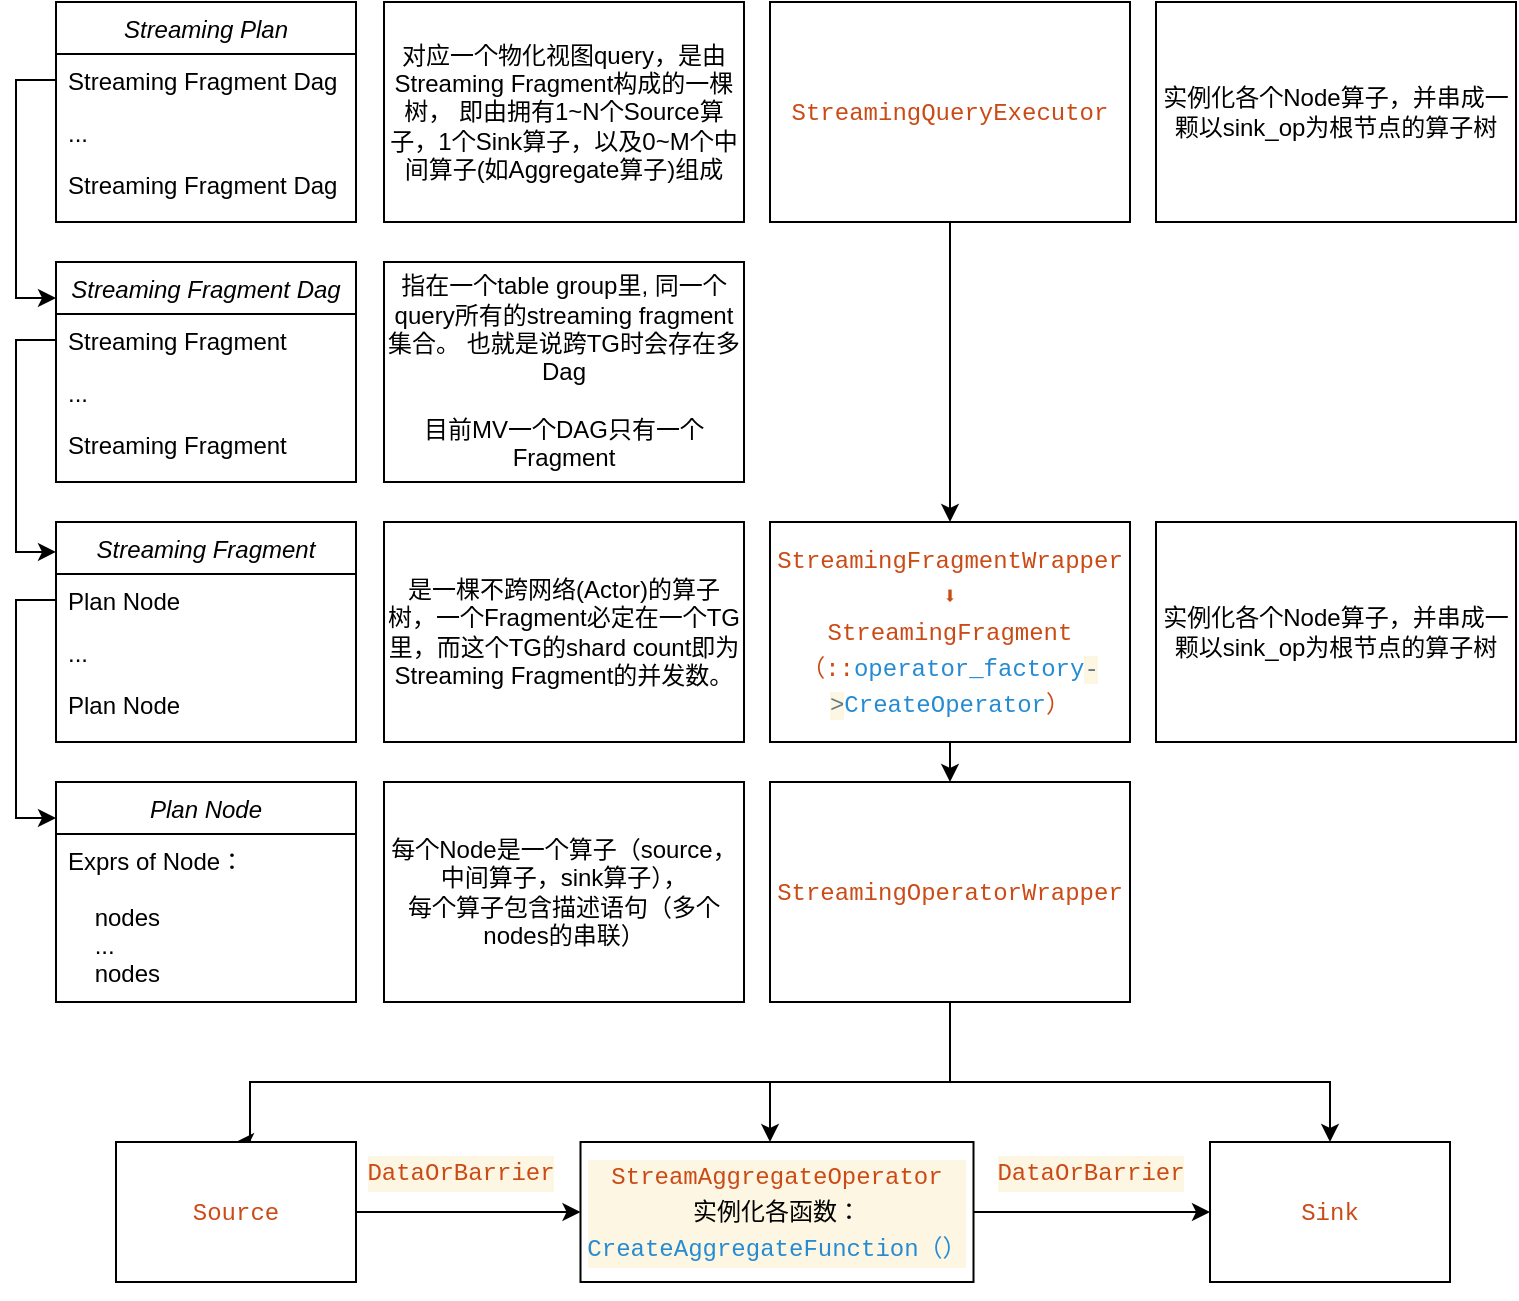 <mxfile version="20.0.4" type="github">
  <diagram id="C5RBs43oDa-KdzZeNtuy" name="Page-1">
    <mxGraphModel dx="1298" dy="834" grid="1" gridSize="10" guides="1" tooltips="1" connect="1" arrows="1" fold="1" page="1" pageScale="1" pageWidth="827" pageHeight="1169" math="0" shadow="0">
      <root>
        <mxCell id="WIyWlLk6GJQsqaUBKTNV-0" />
        <mxCell id="WIyWlLk6GJQsqaUBKTNV-1" parent="WIyWlLk6GJQsqaUBKTNV-0" />
        <mxCell id="zkfFHV4jXpPFQw0GAbJ--0" value="Streaming Plan" style="swimlane;fontStyle=2;align=center;verticalAlign=top;childLayout=stackLayout;horizontal=1;startSize=26;horizontalStack=0;resizeParent=1;resizeLast=0;collapsible=1;marginBottom=0;rounded=0;shadow=0;strokeWidth=1;" parent="WIyWlLk6GJQsqaUBKTNV-1" vertex="1">
          <mxGeometry x="53" y="70" width="150" height="110" as="geometry">
            <mxRectangle x="230" y="140" width="160" height="26" as="alternateBounds" />
          </mxGeometry>
        </mxCell>
        <mxCell id="zkfFHV4jXpPFQw0GAbJ--1" value="Streaming Fragment Dag  " style="text;align=left;verticalAlign=top;spacingLeft=4;spacingRight=4;overflow=hidden;rotatable=0;points=[[0,0.5],[1,0.5]];portConstraint=eastwest;" parent="zkfFHV4jXpPFQw0GAbJ--0" vertex="1">
          <mxGeometry y="26" width="150" height="26" as="geometry" />
        </mxCell>
        <mxCell id="zkfFHV4jXpPFQw0GAbJ--3" value="..." style="text;align=left;verticalAlign=top;spacingLeft=4;spacingRight=4;overflow=hidden;rotatable=0;points=[[0,0.5],[1,0.5]];portConstraint=eastwest;rounded=0;shadow=0;html=0;" parent="zkfFHV4jXpPFQw0GAbJ--0" vertex="1">
          <mxGeometry y="52" width="150" height="26" as="geometry" />
        </mxCell>
        <mxCell id="DOWXigdAjjMKI0ve5YQH-2" value="Streaming Fragment Dag " style="text;align=left;verticalAlign=top;spacingLeft=4;spacingRight=4;overflow=hidden;rotatable=0;points=[[0,0.5],[1,0.5]];portConstraint=eastwest;rounded=0;shadow=0;html=0;" vertex="1" parent="zkfFHV4jXpPFQw0GAbJ--0">
          <mxGeometry y="78" width="150" height="26" as="geometry" />
        </mxCell>
        <mxCell id="DOWXigdAjjMKI0ve5YQH-31" style="edgeStyle=orthogonalEdgeStyle;rounded=0;orthogonalLoop=1;jettySize=auto;html=1;exitX=1;exitY=0.5;exitDx=0;exitDy=0;fontFamily=Helvetica;fontSize=12;fontColor=default;startSize=26;" edge="1" parent="zkfFHV4jXpPFQw0GAbJ--0" source="zkfFHV4jXpPFQw0GAbJ--1" target="zkfFHV4jXpPFQw0GAbJ--1">
          <mxGeometry relative="1" as="geometry" />
        </mxCell>
        <mxCell id="DOWXigdAjjMKI0ve5YQH-23" value="Streaming Fragment Dag" style="swimlane;fontStyle=2;align=center;verticalAlign=top;childLayout=stackLayout;horizontal=1;startSize=26;horizontalStack=0;resizeParent=1;resizeLast=0;collapsible=1;marginBottom=0;rounded=0;shadow=0;strokeWidth=1;" vertex="1" parent="WIyWlLk6GJQsqaUBKTNV-1">
          <mxGeometry x="53" y="200" width="150" height="110" as="geometry">
            <mxRectangle x="230" y="140" width="160" height="26" as="alternateBounds" />
          </mxGeometry>
        </mxCell>
        <mxCell id="DOWXigdAjjMKI0ve5YQH-24" value="Streaming Fragment" style="text;align=left;verticalAlign=top;spacingLeft=4;spacingRight=4;overflow=hidden;rotatable=0;points=[[0,0.5],[1,0.5]];portConstraint=eastwest;" vertex="1" parent="DOWXigdAjjMKI0ve5YQH-23">
          <mxGeometry y="26" width="150" height="26" as="geometry" />
        </mxCell>
        <mxCell id="DOWXigdAjjMKI0ve5YQH-25" value="..." style="text;align=left;verticalAlign=top;spacingLeft=4;spacingRight=4;overflow=hidden;rotatable=0;points=[[0,0.5],[1,0.5]];portConstraint=eastwest;rounded=0;shadow=0;html=0;" vertex="1" parent="DOWXigdAjjMKI0ve5YQH-23">
          <mxGeometry y="52" width="150" height="26" as="geometry" />
        </mxCell>
        <mxCell id="DOWXigdAjjMKI0ve5YQH-26" value="Streaming Fragment " style="text;align=left;verticalAlign=top;spacingLeft=4;spacingRight=4;overflow=hidden;rotatable=0;points=[[0,0.5],[1,0.5]];portConstraint=eastwest;rounded=0;shadow=0;html=0;" vertex="1" parent="DOWXigdAjjMKI0ve5YQH-23">
          <mxGeometry y="78" width="150" height="26" as="geometry" />
        </mxCell>
        <mxCell id="DOWXigdAjjMKI0ve5YQH-34" style="edgeStyle=orthogonalEdgeStyle;rounded=0;orthogonalLoop=1;jettySize=auto;html=1;exitX=0;exitY=0.5;exitDx=0;exitDy=0;entryX=0;entryY=0.164;entryDx=0;entryDy=0;entryPerimeter=0;fontFamily=Helvetica;fontSize=12;fontColor=default;startSize=26;" edge="1" parent="WIyWlLk6GJQsqaUBKTNV-1" source="zkfFHV4jXpPFQw0GAbJ--1" target="DOWXigdAjjMKI0ve5YQH-23">
          <mxGeometry relative="1" as="geometry" />
        </mxCell>
        <mxCell id="DOWXigdAjjMKI0ve5YQH-35" value="Streaming Fragment" style="swimlane;fontStyle=2;align=center;verticalAlign=top;childLayout=stackLayout;horizontal=1;startSize=26;horizontalStack=0;resizeParent=1;resizeLast=0;collapsible=1;marginBottom=0;rounded=0;shadow=0;strokeWidth=1;" vertex="1" parent="WIyWlLk6GJQsqaUBKTNV-1">
          <mxGeometry x="53" y="330" width="150" height="110" as="geometry">
            <mxRectangle x="230" y="140" width="160" height="26" as="alternateBounds" />
          </mxGeometry>
        </mxCell>
        <mxCell id="DOWXigdAjjMKI0ve5YQH-36" value="Plan Node" style="text;align=left;verticalAlign=top;spacingLeft=4;spacingRight=4;overflow=hidden;rotatable=0;points=[[0,0.5],[1,0.5]];portConstraint=eastwest;" vertex="1" parent="DOWXigdAjjMKI0ve5YQH-35">
          <mxGeometry y="26" width="150" height="26" as="geometry" />
        </mxCell>
        <mxCell id="DOWXigdAjjMKI0ve5YQH-37" value="..." style="text;align=left;verticalAlign=top;spacingLeft=4;spacingRight=4;overflow=hidden;rotatable=0;points=[[0,0.5],[1,0.5]];portConstraint=eastwest;rounded=0;shadow=0;html=0;" vertex="1" parent="DOWXigdAjjMKI0ve5YQH-35">
          <mxGeometry y="52" width="150" height="26" as="geometry" />
        </mxCell>
        <mxCell id="DOWXigdAjjMKI0ve5YQH-38" value="Plan Node" style="text;align=left;verticalAlign=top;spacingLeft=4;spacingRight=4;overflow=hidden;rotatable=0;points=[[0,0.5],[1,0.5]];portConstraint=eastwest;rounded=0;shadow=0;html=0;" vertex="1" parent="DOWXigdAjjMKI0ve5YQH-35">
          <mxGeometry y="78" width="150" height="26" as="geometry" />
        </mxCell>
        <mxCell id="DOWXigdAjjMKI0ve5YQH-39" style="edgeStyle=orthogonalEdgeStyle;rounded=0;orthogonalLoop=1;jettySize=auto;html=1;exitX=1;exitY=0.5;exitDx=0;exitDy=0;fontFamily=Helvetica;fontSize=12;fontColor=default;startSize=26;" edge="1" parent="DOWXigdAjjMKI0ve5YQH-35" source="DOWXigdAjjMKI0ve5YQH-36" target="DOWXigdAjjMKI0ve5YQH-36">
          <mxGeometry relative="1" as="geometry" />
        </mxCell>
        <mxCell id="DOWXigdAjjMKI0ve5YQH-40" value="Plan Node" style="swimlane;fontStyle=2;align=center;verticalAlign=top;childLayout=stackLayout;horizontal=1;startSize=26;horizontalStack=0;resizeParent=1;resizeLast=0;collapsible=1;marginBottom=0;rounded=0;shadow=0;strokeWidth=1;" vertex="1" parent="WIyWlLk6GJQsqaUBKTNV-1">
          <mxGeometry x="53" y="460" width="150" height="110" as="geometry">
            <mxRectangle x="230" y="140" width="160" height="26" as="alternateBounds" />
          </mxGeometry>
        </mxCell>
        <mxCell id="DOWXigdAjjMKI0ve5YQH-42" value="Exprs of Node：&#xa;&#xa;    nodes&#xa;    ...&#xa;    nodes&#xa;" style="text;align=left;verticalAlign=top;spacingLeft=4;spacingRight=4;overflow=hidden;rotatable=0;points=[[0,0.5],[1,0.5]];portConstraint=eastwest;rounded=0;shadow=0;html=0;" vertex="1" parent="DOWXigdAjjMKI0ve5YQH-40">
          <mxGeometry y="26" width="150" height="84" as="geometry" />
        </mxCell>
        <mxCell id="DOWXigdAjjMKI0ve5YQH-44" style="edgeStyle=orthogonalEdgeStyle;rounded=0;orthogonalLoop=1;jettySize=auto;html=1;exitX=0;exitY=0.5;exitDx=0;exitDy=0;entryX=0;entryY=0.164;entryDx=0;entryDy=0;entryPerimeter=0;fontFamily=Helvetica;fontSize=12;fontColor=default;startSize=26;" edge="1" parent="WIyWlLk6GJQsqaUBKTNV-1" source="DOWXigdAjjMKI0ve5YQH-36" target="DOWXigdAjjMKI0ve5YQH-40">
          <mxGeometry relative="1" as="geometry" />
        </mxCell>
        <mxCell id="DOWXigdAjjMKI0ve5YQH-45" style="edgeStyle=orthogonalEdgeStyle;rounded=0;orthogonalLoop=1;jettySize=auto;html=1;exitX=0;exitY=0.5;exitDx=0;exitDy=0;entryX=0;entryY=0.136;entryDx=0;entryDy=0;entryPerimeter=0;fontFamily=Helvetica;fontSize=12;fontColor=default;startSize=26;" edge="1" parent="WIyWlLk6GJQsqaUBKTNV-1" source="DOWXigdAjjMKI0ve5YQH-24" target="DOWXigdAjjMKI0ve5YQH-35">
          <mxGeometry relative="1" as="geometry" />
        </mxCell>
        <mxCell id="DOWXigdAjjMKI0ve5YQH-46" value="对应一个物化视图query，&lt;span style=&quot;background-color: initial;&quot;&gt;是由Streaming Fragment构成的一棵树， 即由拥有1~N个Source算子，1个Sink算子，以及0~M个中间算子(如Aggregate算子)组成&lt;/span&gt;" style="rounded=0;whiteSpace=wrap;html=1;shadow=0;fontFamily=Helvetica;fontSize=12;fontColor=default;startSize=26;strokeColor=default;strokeWidth=1;fillColor=default;" vertex="1" parent="WIyWlLk6GJQsqaUBKTNV-1">
          <mxGeometry x="217" y="70" width="180" height="110" as="geometry" />
        </mxCell>
        <mxCell id="DOWXigdAjjMKI0ve5YQH-51" style="edgeStyle=orthogonalEdgeStyle;rounded=0;orthogonalLoop=1;jettySize=auto;html=1;exitX=0.5;exitY=1;exitDx=0;exitDy=0;fontFamily=Helvetica;fontSize=12;fontColor=default;startSize=26;" edge="1" parent="WIyWlLk6GJQsqaUBKTNV-1" source="DOWXigdAjjMKI0ve5YQH-47" target="DOWXigdAjjMKI0ve5YQH-49">
          <mxGeometry relative="1" as="geometry" />
        </mxCell>
        <mxCell id="DOWXigdAjjMKI0ve5YQH-47" value="&lt;div style=&quot;color: rgb(101, 123, 131); font-family: Menlo, Monaco, &amp;quot;Courier New&amp;quot;, monospace; line-height: 18px;&quot;&gt;&lt;span style=&quot;color: rgb(203, 75, 22);&quot;&gt;StreamingQueryExecutor&lt;/span&gt;&lt;/div&gt;" style="rounded=0;whiteSpace=wrap;html=1;shadow=0;fontFamily=Helvetica;fontSize=12;fontColor=default;startSize=26;strokeColor=default;strokeWidth=1;fillColor=default;" vertex="1" parent="WIyWlLk6GJQsqaUBKTNV-1">
          <mxGeometry x="410" y="70" width="180" height="110" as="geometry" />
        </mxCell>
        <mxCell id="DOWXigdAjjMKI0ve5YQH-48" value="&lt;div class=&quot;lake-content&quot;&gt;&lt;span class=&quot;ne-text&quot;&gt;是一棵不跨网络(Actor)的算子树，一个Fragment必定在一个TG里，而这个TG的shard count即为Streaming Fragment的并发数。&lt;/span&gt;&lt;/div&gt;" style="rounded=0;whiteSpace=wrap;html=1;shadow=0;fontFamily=Helvetica;fontSize=12;fontColor=default;startSize=26;strokeColor=default;strokeWidth=1;fillColor=default;" vertex="1" parent="WIyWlLk6GJQsqaUBKTNV-1">
          <mxGeometry x="217" y="330" width="180" height="110" as="geometry" />
        </mxCell>
        <mxCell id="DOWXigdAjjMKI0ve5YQH-52" style="edgeStyle=orthogonalEdgeStyle;rounded=0;orthogonalLoop=1;jettySize=auto;html=1;exitX=0.5;exitY=1;exitDx=0;exitDy=0;entryX=0.5;entryY=0;entryDx=0;entryDy=0;fontFamily=Helvetica;fontSize=12;fontColor=default;startSize=26;" edge="1" parent="WIyWlLk6GJQsqaUBKTNV-1" source="DOWXigdAjjMKI0ve5YQH-49" target="DOWXigdAjjMKI0ve5YQH-50">
          <mxGeometry relative="1" as="geometry" />
        </mxCell>
        <mxCell id="DOWXigdAjjMKI0ve5YQH-49" value="&lt;div style=&quot;font-family: Menlo, Monaco, &amp;quot;Courier New&amp;quot;, monospace; font-weight: normal; font-size: 12px; line-height: 18px;&quot;&gt;&lt;div style=&quot;color: rgb(101, 123, 131);&quot;&gt;&lt;span style=&quot;color: rgb(203, 75, 22); background-color: rgb(255, 255, 255);&quot;&gt;StreamingFragmentWrapper&lt;/span&gt;&lt;/div&gt;&lt;div style=&quot;&quot;&gt;&lt;div style=&quot;line-height: 18px;&quot;&gt;&lt;font color=&quot;#cb4b16&quot;&gt;&lt;span style=&quot;background-color: rgb(255, 255, 255);&quot;&gt;⬇️&lt;/span&gt;&lt;/font&gt;&lt;/div&gt;&lt;div style=&quot;color: rgb(101, 123, 131); line-height: 18px;&quot;&gt;&lt;span style=&quot;color: rgb(203, 75, 22); background-color: rgb(255, 255, 255);&quot;&gt;StreamingFragment&lt;/span&gt;&lt;/div&gt;&lt;div style=&quot;color: rgb(101, 123, 131); line-height: 18px;&quot;&gt;&lt;span style=&quot;color: rgb(203, 75, 22); background-color: rgb(255, 255, 255);&quot;&gt;（::&lt;/span&gt;&lt;span style=&quot;color: rgb(38, 139, 210);&quot;&gt;operator_factory&lt;/span&gt;&lt;span style=&quot;background-color: rgb(253, 246, 227);&quot;&gt;-&amp;gt;&lt;/span&gt;&lt;span style=&quot;color: rgb(38, 139, 210);&quot;&gt;CreateOperator&lt;/span&gt;&lt;span style=&quot;background-color: rgb(255, 255, 255); color: rgb(203, 75, 22);&quot;&gt;）&lt;/span&gt;&lt;/div&gt;&lt;/div&gt;&lt;/div&gt;" style="rounded=0;whiteSpace=wrap;html=1;shadow=0;fontFamily=Helvetica;fontSize=12;fontColor=default;startSize=26;strokeColor=default;strokeWidth=1;fillColor=default;" vertex="1" parent="WIyWlLk6GJQsqaUBKTNV-1">
          <mxGeometry x="410" y="330" width="180" height="110" as="geometry" />
        </mxCell>
        <mxCell id="DOWXigdAjjMKI0ve5YQH-59" style="edgeStyle=orthogonalEdgeStyle;rounded=0;orthogonalLoop=1;jettySize=auto;html=1;fontFamily=Helvetica;fontSize=12;fontColor=default;startSize=26;" edge="1" parent="WIyWlLk6GJQsqaUBKTNV-1" source="DOWXigdAjjMKI0ve5YQH-50">
          <mxGeometry relative="1" as="geometry">
            <mxPoint x="410" y="640" as="targetPoint" />
            <Array as="points">
              <mxPoint x="500" y="610" />
              <mxPoint x="410" y="610" />
            </Array>
          </mxGeometry>
        </mxCell>
        <mxCell id="DOWXigdAjjMKI0ve5YQH-50" value="&lt;div style=&quot;color: rgb(101, 123, 131); font-family: Menlo, Monaco, &amp;quot;Courier New&amp;quot;, monospace; font-weight: normal; font-size: 12px; line-height: 18px;&quot;&gt;&lt;div style=&quot;&quot;&gt;&lt;span style=&quot;background-color: initial; color: rgb(203, 75, 22);&quot;&gt;StreamingOperato&lt;/span&gt;&lt;span style=&quot;background-color: initial; color: rgb(203, 75, 22);&quot;&gt;rWrapper&lt;/span&gt;&lt;/div&gt;&lt;/div&gt;" style="rounded=0;whiteSpace=wrap;html=1;shadow=0;fontFamily=Helvetica;fontSize=12;fontColor=default;startSize=26;strokeColor=default;strokeWidth=1;fillColor=default;" vertex="1" parent="WIyWlLk6GJQsqaUBKTNV-1">
          <mxGeometry x="410" y="460" width="180" height="110" as="geometry" />
        </mxCell>
        <mxCell id="DOWXigdAjjMKI0ve5YQH-53" value="&lt;div class=&quot;lake-content&quot;&gt;实例化各个Node算子，并串成一颗以sink_op为根节点的算子树&lt;/div&gt;" style="rounded=0;whiteSpace=wrap;html=1;shadow=0;fontFamily=Helvetica;fontSize=12;fontColor=default;startSize=26;strokeColor=default;strokeWidth=1;fillColor=default;" vertex="1" parent="WIyWlLk6GJQsqaUBKTNV-1">
          <mxGeometry x="603" y="330" width="180" height="110" as="geometry" />
        </mxCell>
        <mxCell id="DOWXigdAjjMKI0ve5YQH-55" value="&lt;div class=&quot;lake-content&quot;&gt;&lt;span class=&quot;ne-text&quot;&gt;指在一个table group里, 同一个query所有的streaming fragment集合。 也就是说跨TG时会存在多Dag&lt;/span&gt;&lt;/div&gt;&lt;div class=&quot;lake-content&quot;&gt;&lt;span class=&quot;ne-text&quot;&gt;&lt;br&gt;&lt;/span&gt;&lt;/div&gt;&lt;div class=&quot;lake-content&quot;&gt;目前MV一个DAG只有一个Fragment&lt;/div&gt;" style="rounded=0;whiteSpace=wrap;html=1;shadow=0;fontFamily=Helvetica;fontSize=12;fontColor=default;startSize=26;strokeColor=default;strokeWidth=1;fillColor=default;" vertex="1" parent="WIyWlLk6GJQsqaUBKTNV-1">
          <mxGeometry x="217" y="200" width="180" height="110" as="geometry" />
        </mxCell>
        <mxCell id="DOWXigdAjjMKI0ve5YQH-57" value="&lt;div class=&quot;lake-content&quot;&gt;实例化各个Node算子，并串成一颗以sink_op为根节点的算子树&lt;/div&gt;" style="rounded=0;whiteSpace=wrap;html=1;shadow=0;fontFamily=Helvetica;fontSize=12;fontColor=default;startSize=26;strokeColor=default;strokeWidth=1;fillColor=default;" vertex="1" parent="WIyWlLk6GJQsqaUBKTNV-1">
          <mxGeometry x="603" y="70" width="180" height="110" as="geometry" />
        </mxCell>
        <mxCell id="DOWXigdAjjMKI0ve5YQH-58" value="每个Node是一个算子（source，中间算子，sink算子），&lt;br&gt;每个算子包含描述语句（多个nodes的串联）" style="rounded=0;whiteSpace=wrap;html=1;shadow=0;fontFamily=Helvetica;fontSize=12;fontColor=default;startSize=26;strokeColor=default;strokeWidth=1;fillColor=default;" vertex="1" parent="WIyWlLk6GJQsqaUBKTNV-1">
          <mxGeometry x="217" y="460" width="180" height="110" as="geometry" />
        </mxCell>
        <mxCell id="DOWXigdAjjMKI0ve5YQH-65" style="edgeStyle=orthogonalEdgeStyle;rounded=0;orthogonalLoop=1;jettySize=auto;html=1;fontFamily=Helvetica;fontSize=12;fontColor=default;startSize=26;entryX=0.5;entryY=0;entryDx=0;entryDy=0;" edge="1" parent="WIyWlLk6GJQsqaUBKTNV-1" source="DOWXigdAjjMKI0ve5YQH-50" target="DOWXigdAjjMKI0ve5YQH-61">
          <mxGeometry relative="1" as="geometry">
            <Array as="points">
              <mxPoint x="500" y="610" />
              <mxPoint x="690" y="610" />
            </Array>
          </mxGeometry>
        </mxCell>
        <mxCell id="DOWXigdAjjMKI0ve5YQH-61" value="&lt;div style=&quot;color: rgb(101, 123, 131); font-family: Menlo, Monaco, &amp;quot;Courier New&amp;quot;, monospace; font-weight: normal; font-size: 12px; line-height: 18px;&quot;&gt;&lt;div style=&quot;&quot;&gt;&lt;span style=&quot;background-color: initial; color: rgb(203, 75, 22);&quot;&gt;Sink&lt;/span&gt;&lt;/div&gt;&lt;/div&gt;" style="rounded=0;whiteSpace=wrap;html=1;shadow=0;fontFamily=Helvetica;fontSize=12;fontColor=default;startSize=26;strokeColor=default;strokeWidth=1;fillColor=default;" vertex="1" parent="WIyWlLk6GJQsqaUBKTNV-1">
          <mxGeometry x="630" y="640" width="120" height="70" as="geometry" />
        </mxCell>
        <mxCell id="DOWXigdAjjMKI0ve5YQH-66" style="edgeStyle=orthogonalEdgeStyle;rounded=0;orthogonalLoop=1;jettySize=auto;html=1;exitX=0.5;exitY=1;exitDx=0;exitDy=0;fontFamily=Helvetica;fontSize=12;fontColor=default;startSize=26;entryX=0.5;entryY=0;entryDx=0;entryDy=0;" edge="1" parent="WIyWlLk6GJQsqaUBKTNV-1" source="DOWXigdAjjMKI0ve5YQH-50" target="DOWXigdAjjMKI0ve5YQH-62">
          <mxGeometry relative="1" as="geometry">
            <mxPoint x="500" y="580" as="sourcePoint" />
            <Array as="points">
              <mxPoint x="500" y="610" />
              <mxPoint x="150" y="610" />
              <mxPoint x="150" y="640" />
            </Array>
          </mxGeometry>
        </mxCell>
        <mxCell id="DOWXigdAjjMKI0ve5YQH-71" style="edgeStyle=orthogonalEdgeStyle;rounded=0;orthogonalLoop=1;jettySize=auto;html=1;exitX=1;exitY=0.5;exitDx=0;exitDy=0;entryX=0;entryY=0.5;entryDx=0;entryDy=0;fontFamily=Helvetica;fontSize=12;fontColor=#000000;startSize=26;" edge="1" parent="WIyWlLk6GJQsqaUBKTNV-1" source="DOWXigdAjjMKI0ve5YQH-62" target="DOWXigdAjjMKI0ve5YQH-70">
          <mxGeometry relative="1" as="geometry" />
        </mxCell>
        <mxCell id="DOWXigdAjjMKI0ve5YQH-62" value="&lt;div style=&quot;font-family: Menlo, Monaco, &amp;quot;Courier New&amp;quot;, monospace; font-weight: normal; font-size: 12px; line-height: 18px;&quot;&gt;&lt;div style=&quot;&quot;&gt;&lt;font color=&quot;#cb4b16&quot;&gt;Source&lt;/font&gt;&lt;/div&gt;&lt;/div&gt;" style="rounded=0;whiteSpace=wrap;html=1;shadow=0;fontFamily=Helvetica;fontSize=12;fontColor=default;startSize=26;strokeColor=default;strokeWidth=1;fillColor=default;" vertex="1" parent="WIyWlLk6GJQsqaUBKTNV-1">
          <mxGeometry x="83" y="640" width="120" height="70" as="geometry" />
        </mxCell>
        <mxCell id="DOWXigdAjjMKI0ve5YQH-67" style="edgeStyle=orthogonalEdgeStyle;rounded=0;orthogonalLoop=1;jettySize=auto;html=1;exitX=0.5;exitY=1;exitDx=0;exitDy=0;fontFamily=Helvetica;fontSize=12;fontColor=default;startSize=26;" edge="1" parent="WIyWlLk6GJQsqaUBKTNV-1">
          <mxGeometry relative="1" as="geometry">
            <mxPoint x="414" y="710" as="sourcePoint" />
            <mxPoint x="414" y="710" as="targetPoint" />
          </mxGeometry>
        </mxCell>
        <mxCell id="DOWXigdAjjMKI0ve5YQH-72" style="edgeStyle=orthogonalEdgeStyle;rounded=0;orthogonalLoop=1;jettySize=auto;html=1;exitX=1;exitY=0.5;exitDx=0;exitDy=0;entryX=0;entryY=0.5;entryDx=0;entryDy=0;fontFamily=Helvetica;fontSize=12;fontColor=#000000;startSize=26;" edge="1" parent="WIyWlLk6GJQsqaUBKTNV-1" source="DOWXigdAjjMKI0ve5YQH-70" target="DOWXigdAjjMKI0ve5YQH-61">
          <mxGeometry relative="1" as="geometry" />
        </mxCell>
        <mxCell id="DOWXigdAjjMKI0ve5YQH-70" value="&lt;div style=&quot;font-family: Menlo, Monaco, &amp;quot;Courier New&amp;quot;, monospace; font-size: 12px; line-height: 18px;&quot;&gt;&lt;div style=&quot;font-weight: normal;&quot;&gt;&lt;div style=&quot;background-color: rgb(253, 246, 227); line-height: 18px;&quot;&gt;&lt;font color=&quot;#cb4b16&quot;&gt;StreamAggregateOperator&lt;/font&gt;&lt;/div&gt;&lt;div style=&quot;background-color: rgb(253, 246, 227); line-height: 18px;&quot;&gt;实例化各函数：&lt;/div&gt;&lt;/div&gt;&lt;div style=&quot;&quot;&gt;&lt;div style=&quot;background-color: rgb(253, 246, 227); line-height: 18px;&quot;&gt;&lt;span style=&quot;color: rgb(38, 139, 210);&quot;&gt;CreateAggregateFunction（）&lt;/span&gt;&lt;/div&gt;&lt;/div&gt;&lt;/div&gt;" style="rounded=0;whiteSpace=wrap;html=1;shadow=0;fontFamily=Helvetica;fontSize=12;fontColor=default;startSize=26;strokeColor=default;strokeWidth=1;fillColor=default;" vertex="1" parent="WIyWlLk6GJQsqaUBKTNV-1">
          <mxGeometry x="315.25" y="640" width="196.5" height="70" as="geometry" />
        </mxCell>
        <mxCell id="DOWXigdAjjMKI0ve5YQH-75" value="&lt;div style=&quot;color: rgb(101, 123, 131); background-color: rgb(253, 246, 227); font-family: Menlo, Monaco, &amp;quot;Courier New&amp;quot;, monospace; line-height: 18px;&quot;&gt;&lt;span style=&quot;color: #cb4b16;&quot;&gt;DataOrBarrier&lt;/span&gt;&lt;/div&gt;" style="text;html=1;align=center;verticalAlign=middle;resizable=0;points=[];autosize=1;strokeColor=none;fillColor=none;fontSize=12;fontFamily=Helvetica;fontColor=#000000;" vertex="1" parent="WIyWlLk6GJQsqaUBKTNV-1">
          <mxGeometry x="195.25" y="640" width="120" height="30" as="geometry" />
        </mxCell>
        <mxCell id="DOWXigdAjjMKI0ve5YQH-76" value="&lt;div style=&quot;color: rgb(101, 123, 131); background-color: rgb(253, 246, 227); font-family: Menlo, Monaco, &amp;quot;Courier New&amp;quot;, monospace; line-height: 18px;&quot;&gt;&lt;span style=&quot;color: #cb4b16;&quot;&gt;DataOrBarrier&lt;/span&gt;&lt;/div&gt;" style="text;html=1;align=center;verticalAlign=middle;resizable=0;points=[];autosize=1;strokeColor=none;fillColor=none;fontSize=12;fontFamily=Helvetica;fontColor=#000000;" vertex="1" parent="WIyWlLk6GJQsqaUBKTNV-1">
          <mxGeometry x="510" y="640" width="120" height="30" as="geometry" />
        </mxCell>
      </root>
    </mxGraphModel>
  </diagram>
</mxfile>
